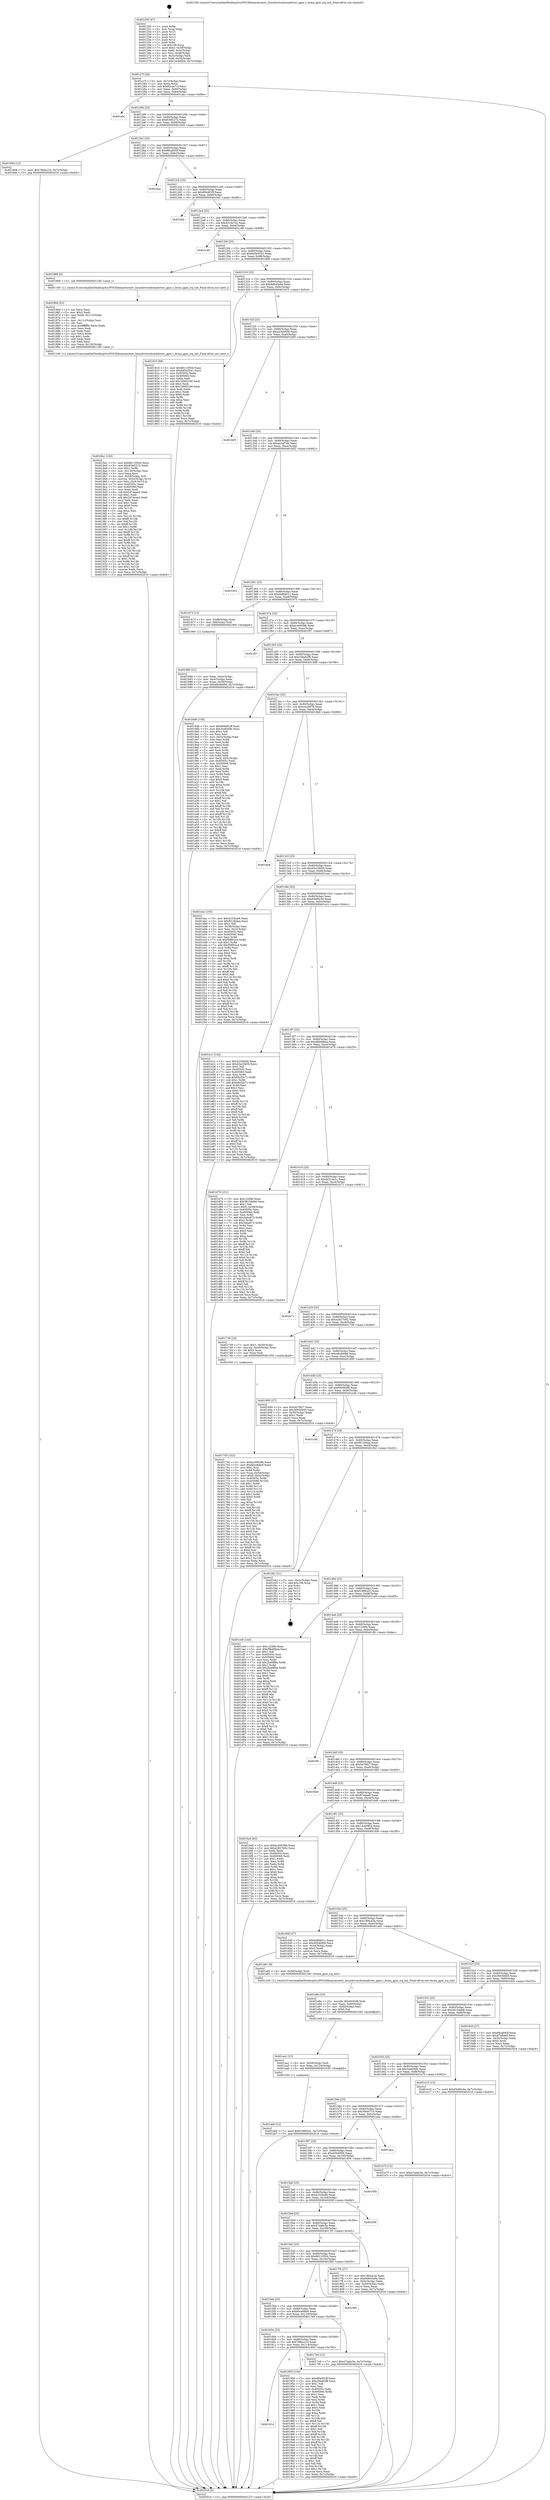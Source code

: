 digraph "0x401250" {
  label = "0x401250 (/mnt/c/Users/mathe/Desktop/tcc/POCII/binaries/extr_linuxdriversbcmadriver_gpio.c_bcma_gpio_irq_init_Final-ollvm.out::main(0))"
  labelloc = "t"
  node[shape=record]

  Entry [label="",width=0.3,height=0.3,shape=circle,fillcolor=black,style=filled]
  "0x40127f" [label="{
     0x40127f [26]\l
     | [instrs]\l
     &nbsp;&nbsp;0x40127f \<+3\>: mov -0x7c(%rbp),%eax\l
     &nbsp;&nbsp;0x401282 \<+2\>: mov %eax,%ecx\l
     &nbsp;&nbsp;0x401284 \<+6\>: sub $0x82cee71f,%ecx\l
     &nbsp;&nbsp;0x40128a \<+3\>: mov %eax,-0x80(%rbp)\l
     &nbsp;&nbsp;0x40128d \<+6\>: mov %ecx,-0x84(%rbp)\l
     &nbsp;&nbsp;0x401293 \<+6\>: je 0000000000401abc \<main+0x86c\>\l
  }"]
  "0x401abc" [label="{
     0x401abc\l
  }", style=dashed]
  "0x401299" [label="{
     0x401299 [25]\l
     | [instrs]\l
     &nbsp;&nbsp;0x401299 \<+5\>: jmp 000000000040129e \<main+0x4e\>\l
     &nbsp;&nbsp;0x40129e \<+3\>: mov -0x80(%rbp),%eax\l
     &nbsp;&nbsp;0x4012a1 \<+5\>: sub $0x83ef2272,%eax\l
     &nbsp;&nbsp;0x4012a6 \<+6\>: mov %eax,-0x88(%rbp)\l
     &nbsp;&nbsp;0x4012ac \<+6\>: je 0000000000401944 \<main+0x6f4\>\l
  }"]
  Exit [label="",width=0.3,height=0.3,shape=circle,fillcolor=black,style=filled,peripheries=2]
  "0x401944" [label="{
     0x401944 [12]\l
     | [instrs]\l
     &nbsp;&nbsp;0x401944 \<+7\>: movl $0x786bcc10,-0x7c(%rbp)\l
     &nbsp;&nbsp;0x40194b \<+5\>: jmp 0000000000402016 \<main+0xdc6\>\l
  }"]
  "0x4012b2" [label="{
     0x4012b2 [25]\l
     | [instrs]\l
     &nbsp;&nbsp;0x4012b2 \<+5\>: jmp 00000000004012b7 \<main+0x67\>\l
     &nbsp;&nbsp;0x4012b7 \<+3\>: mov -0x80(%rbp),%eax\l
     &nbsp;&nbsp;0x4012ba \<+5\>: sub $0x88ca693f,%eax\l
     &nbsp;&nbsp;0x4012bf \<+6\>: mov %eax,-0x8c(%rbp)\l
     &nbsp;&nbsp;0x4012c5 \<+6\>: je 0000000000401bac \<main+0x95c\>\l
  }"]
  "0x401ab0" [label="{
     0x401ab0 [12]\l
     | [instrs]\l
     &nbsp;&nbsp;0x401ab0 \<+7\>: movl $0xf19862d1,-0x7c(%rbp)\l
     &nbsp;&nbsp;0x401ab7 \<+5\>: jmp 0000000000402016 \<main+0xdc6\>\l
  }"]
  "0x401bac" [label="{
     0x401bac\l
  }", style=dashed]
  "0x4012cb" [label="{
     0x4012cb [25]\l
     | [instrs]\l
     &nbsp;&nbsp;0x4012cb \<+5\>: jmp 00000000004012d0 \<main+0x80\>\l
     &nbsp;&nbsp;0x4012d0 \<+3\>: mov -0x80(%rbp),%eax\l
     &nbsp;&nbsp;0x4012d3 \<+5\>: sub $0x894d01ff,%eax\l
     &nbsp;&nbsp;0x4012d8 \<+6\>: mov %eax,-0x90(%rbp)\l
     &nbsp;&nbsp;0x4012de \<+6\>: je 0000000000401fd2 \<main+0xd82\>\l
  }"]
  "0x401aa1" [label="{
     0x401aa1 [15]\l
     | [instrs]\l
     &nbsp;&nbsp;0x401aa1 \<+4\>: mov -0x58(%rbp),%rdi\l
     &nbsp;&nbsp;0x401aa5 \<+6\>: mov %eax,-0x124(%rbp)\l
     &nbsp;&nbsp;0x401aab \<+5\>: call 0000000000401030 \<free@plt\>\l
     | [calls]\l
     &nbsp;&nbsp;0x401030 \{1\} (unknown)\l
  }"]
  "0x401fd2" [label="{
     0x401fd2\l
  }", style=dashed]
  "0x4012e4" [label="{
     0x4012e4 [25]\l
     | [instrs]\l
     &nbsp;&nbsp;0x4012e4 \<+5\>: jmp 00000000004012e9 \<main+0x99\>\l
     &nbsp;&nbsp;0x4012e9 \<+3\>: mov -0x80(%rbp),%eax\l
     &nbsp;&nbsp;0x4012ec \<+5\>: sub $0x9316e7ec,%eax\l
     &nbsp;&nbsp;0x4012f1 \<+6\>: mov %eax,-0x94(%rbp)\l
     &nbsp;&nbsp;0x4012f7 \<+6\>: je 0000000000401c48 \<main+0x9f8\>\l
  }"]
  "0x401a8a" [label="{
     0x401a8a [23]\l
     | [instrs]\l
     &nbsp;&nbsp;0x401a8a \<+10\>: movabs $0x4030d6,%rdi\l
     &nbsp;&nbsp;0x401a94 \<+3\>: mov %eax,-0x60(%rbp)\l
     &nbsp;&nbsp;0x401a97 \<+3\>: mov -0x60(%rbp),%esi\l
     &nbsp;&nbsp;0x401a9a \<+2\>: mov $0x0,%al\l
     &nbsp;&nbsp;0x401a9c \<+5\>: call 0000000000401040 \<printf@plt\>\l
     | [calls]\l
     &nbsp;&nbsp;0x401040 \{1\} (unknown)\l
  }"]
  "0x401c48" [label="{
     0x401c48\l
  }", style=dashed]
  "0x4012fd" [label="{
     0x4012fd [25]\l
     | [instrs]\l
     &nbsp;&nbsp;0x4012fd \<+5\>: jmp 0000000000401302 \<main+0xb2\>\l
     &nbsp;&nbsp;0x401302 \<+3\>: mov -0x80(%rbp),%eax\l
     &nbsp;&nbsp;0x401305 \<+5\>: sub $0x945b3541,%eax\l
     &nbsp;&nbsp;0x40130a \<+6\>: mov %eax,-0x98(%rbp)\l
     &nbsp;&nbsp;0x401310 \<+6\>: je 0000000000401868 \<main+0x618\>\l
  }"]
  "0x40161d" [label="{
     0x40161d\l
  }", style=dashed]
  "0x401868" [label="{
     0x401868 [5]\l
     | [instrs]\l
     &nbsp;&nbsp;0x401868 \<+5\>: call 0000000000401160 \<next_i\>\l
     | [calls]\l
     &nbsp;&nbsp;0x401160 \{1\} (/mnt/c/Users/mathe/Desktop/tcc/POCII/binaries/extr_linuxdriversbcmadriver_gpio.c_bcma_gpio_irq_init_Final-ollvm.out::next_i)\l
  }"]
  "0x401316" [label="{
     0x401316 [25]\l
     | [instrs]\l
     &nbsp;&nbsp;0x401316 \<+5\>: jmp 000000000040131b \<main+0xcb\>\l
     &nbsp;&nbsp;0x40131b \<+3\>: mov -0x80(%rbp),%eax\l
     &nbsp;&nbsp;0x40131e \<+5\>: sub $0x9d945a9a,%eax\l
     &nbsp;&nbsp;0x401323 \<+6\>: mov %eax,-0x9c(%rbp)\l
     &nbsp;&nbsp;0x401329 \<+6\>: je 0000000000401810 \<main+0x5c0\>\l
  }"]
  "0x401950" [label="{
     0x401950 [134]\l
     | [instrs]\l
     &nbsp;&nbsp;0x401950 \<+5\>: mov $0x894d01ff,%eax\l
     &nbsp;&nbsp;0x401955 \<+5\>: mov $0xc56a62f8,%ecx\l
     &nbsp;&nbsp;0x40195a \<+2\>: mov $0x1,%dl\l
     &nbsp;&nbsp;0x40195c \<+2\>: xor %esi,%esi\l
     &nbsp;&nbsp;0x40195e \<+7\>: mov 0x40505c,%edi\l
     &nbsp;&nbsp;0x401965 \<+8\>: mov 0x405060,%r8d\l
     &nbsp;&nbsp;0x40196d \<+3\>: sub $0x1,%esi\l
     &nbsp;&nbsp;0x401970 \<+3\>: mov %edi,%r9d\l
     &nbsp;&nbsp;0x401973 \<+3\>: add %esi,%r9d\l
     &nbsp;&nbsp;0x401976 \<+4\>: imul %r9d,%edi\l
     &nbsp;&nbsp;0x40197a \<+3\>: and $0x1,%edi\l
     &nbsp;&nbsp;0x40197d \<+3\>: cmp $0x0,%edi\l
     &nbsp;&nbsp;0x401980 \<+4\>: sete %r10b\l
     &nbsp;&nbsp;0x401984 \<+4\>: cmp $0xa,%r8d\l
     &nbsp;&nbsp;0x401988 \<+4\>: setl %r11b\l
     &nbsp;&nbsp;0x40198c \<+3\>: mov %r10b,%bl\l
     &nbsp;&nbsp;0x40198f \<+3\>: xor $0xff,%bl\l
     &nbsp;&nbsp;0x401992 \<+3\>: mov %r11b,%r14b\l
     &nbsp;&nbsp;0x401995 \<+4\>: xor $0xff,%r14b\l
     &nbsp;&nbsp;0x401999 \<+3\>: xor $0x1,%dl\l
     &nbsp;&nbsp;0x40199c \<+3\>: mov %bl,%r15b\l
     &nbsp;&nbsp;0x40199f \<+4\>: and $0xff,%r15b\l
     &nbsp;&nbsp;0x4019a3 \<+3\>: and %dl,%r10b\l
     &nbsp;&nbsp;0x4019a6 \<+3\>: mov %r14b,%r12b\l
     &nbsp;&nbsp;0x4019a9 \<+4\>: and $0xff,%r12b\l
     &nbsp;&nbsp;0x4019ad \<+3\>: and %dl,%r11b\l
     &nbsp;&nbsp;0x4019b0 \<+3\>: or %r10b,%r15b\l
     &nbsp;&nbsp;0x4019b3 \<+3\>: or %r11b,%r12b\l
     &nbsp;&nbsp;0x4019b6 \<+3\>: xor %r12b,%r15b\l
     &nbsp;&nbsp;0x4019b9 \<+3\>: or %r14b,%bl\l
     &nbsp;&nbsp;0x4019bc \<+3\>: xor $0xff,%bl\l
     &nbsp;&nbsp;0x4019bf \<+3\>: or $0x1,%dl\l
     &nbsp;&nbsp;0x4019c2 \<+2\>: and %dl,%bl\l
     &nbsp;&nbsp;0x4019c4 \<+3\>: or %bl,%r15b\l
     &nbsp;&nbsp;0x4019c7 \<+4\>: test $0x1,%r15b\l
     &nbsp;&nbsp;0x4019cb \<+3\>: cmovne %ecx,%eax\l
     &nbsp;&nbsp;0x4019ce \<+3\>: mov %eax,-0x7c(%rbp)\l
     &nbsp;&nbsp;0x4019d1 \<+5\>: jmp 0000000000402016 \<main+0xdc6\>\l
  }"]
  "0x401810" [label="{
     0x401810 [88]\l
     | [instrs]\l
     &nbsp;&nbsp;0x401810 \<+5\>: mov $0x68110504,%eax\l
     &nbsp;&nbsp;0x401815 \<+5\>: mov $0x945b3541,%ecx\l
     &nbsp;&nbsp;0x40181a \<+7\>: mov 0x40505c,%edx\l
     &nbsp;&nbsp;0x401821 \<+7\>: mov 0x405060,%esi\l
     &nbsp;&nbsp;0x401828 \<+2\>: mov %edx,%edi\l
     &nbsp;&nbsp;0x40182a \<+6\>: add $0x1b9d3166,%edi\l
     &nbsp;&nbsp;0x401830 \<+3\>: sub $0x1,%edi\l
     &nbsp;&nbsp;0x401833 \<+6\>: sub $0x1b9d3166,%edi\l
     &nbsp;&nbsp;0x401839 \<+3\>: imul %edi,%edx\l
     &nbsp;&nbsp;0x40183c \<+3\>: and $0x1,%edx\l
     &nbsp;&nbsp;0x40183f \<+3\>: cmp $0x0,%edx\l
     &nbsp;&nbsp;0x401842 \<+4\>: sete %r8b\l
     &nbsp;&nbsp;0x401846 \<+3\>: cmp $0xa,%esi\l
     &nbsp;&nbsp;0x401849 \<+4\>: setl %r9b\l
     &nbsp;&nbsp;0x40184d \<+3\>: mov %r8b,%r10b\l
     &nbsp;&nbsp;0x401850 \<+3\>: and %r9b,%r10b\l
     &nbsp;&nbsp;0x401853 \<+3\>: xor %r9b,%r8b\l
     &nbsp;&nbsp;0x401856 \<+3\>: or %r8b,%r10b\l
     &nbsp;&nbsp;0x401859 \<+4\>: test $0x1,%r10b\l
     &nbsp;&nbsp;0x40185d \<+3\>: cmovne %ecx,%eax\l
     &nbsp;&nbsp;0x401860 \<+3\>: mov %eax,-0x7c(%rbp)\l
     &nbsp;&nbsp;0x401863 \<+5\>: jmp 0000000000402016 \<main+0xdc6\>\l
  }"]
  "0x40132f" [label="{
     0x40132f [25]\l
     | [instrs]\l
     &nbsp;&nbsp;0x40132f \<+5\>: jmp 0000000000401334 \<main+0xe4\>\l
     &nbsp;&nbsp;0x401334 \<+3\>: mov -0x80(%rbp),%eax\l
     &nbsp;&nbsp;0x401337 \<+5\>: sub $0xa23ee939,%eax\l
     &nbsp;&nbsp;0x40133c \<+6\>: mov %eax,-0xa0(%rbp)\l
     &nbsp;&nbsp;0x401342 \<+6\>: je 0000000000401b05 \<main+0x8b5\>\l
  }"]
  "0x4018a1" [label="{
     0x4018a1 [163]\l
     | [instrs]\l
     &nbsp;&nbsp;0x4018a1 \<+5\>: mov $0x68110504,%ecx\l
     &nbsp;&nbsp;0x4018a6 \<+5\>: mov $0x83ef2272,%edx\l
     &nbsp;&nbsp;0x4018ab \<+3\>: mov $0x1,%r8b\l
     &nbsp;&nbsp;0x4018ae \<+6\>: mov -0x120(%rbp),%esi\l
     &nbsp;&nbsp;0x4018b4 \<+3\>: imul %eax,%esi\l
     &nbsp;&nbsp;0x4018b7 \<+4\>: mov -0x58(%rbp),%r9\l
     &nbsp;&nbsp;0x4018bb \<+4\>: movslq -0x5c(%rbp),%r10\l
     &nbsp;&nbsp;0x4018bf \<+4\>: mov %esi,(%r9,%r10,4)\l
     &nbsp;&nbsp;0x4018c3 \<+7\>: mov 0x40505c,%eax\l
     &nbsp;&nbsp;0x4018ca \<+7\>: mov 0x405060,%esi\l
     &nbsp;&nbsp;0x4018d1 \<+2\>: mov %eax,%edi\l
     &nbsp;&nbsp;0x4018d3 \<+6\>: sub $0x2d74eae4,%edi\l
     &nbsp;&nbsp;0x4018d9 \<+3\>: sub $0x1,%edi\l
     &nbsp;&nbsp;0x4018dc \<+6\>: add $0x2d74eae4,%edi\l
     &nbsp;&nbsp;0x4018e2 \<+3\>: imul %edi,%eax\l
     &nbsp;&nbsp;0x4018e5 \<+3\>: and $0x1,%eax\l
     &nbsp;&nbsp;0x4018e8 \<+3\>: cmp $0x0,%eax\l
     &nbsp;&nbsp;0x4018eb \<+4\>: sete %r11b\l
     &nbsp;&nbsp;0x4018ef \<+3\>: cmp $0xa,%esi\l
     &nbsp;&nbsp;0x4018f2 \<+3\>: setl %bl\l
     &nbsp;&nbsp;0x4018f5 \<+3\>: mov %r11b,%r14b\l
     &nbsp;&nbsp;0x4018f8 \<+4\>: xor $0xff,%r14b\l
     &nbsp;&nbsp;0x4018fc \<+3\>: mov %bl,%r15b\l
     &nbsp;&nbsp;0x4018ff \<+4\>: xor $0xff,%r15b\l
     &nbsp;&nbsp;0x401903 \<+4\>: xor $0x1,%r8b\l
     &nbsp;&nbsp;0x401907 \<+3\>: mov %r14b,%r12b\l
     &nbsp;&nbsp;0x40190a \<+4\>: and $0xff,%r12b\l
     &nbsp;&nbsp;0x40190e \<+3\>: and %r8b,%r11b\l
     &nbsp;&nbsp;0x401911 \<+3\>: mov %r15b,%r13b\l
     &nbsp;&nbsp;0x401914 \<+4\>: and $0xff,%r13b\l
     &nbsp;&nbsp;0x401918 \<+3\>: and %r8b,%bl\l
     &nbsp;&nbsp;0x40191b \<+3\>: or %r11b,%r12b\l
     &nbsp;&nbsp;0x40191e \<+3\>: or %bl,%r13b\l
     &nbsp;&nbsp;0x401921 \<+3\>: xor %r13b,%r12b\l
     &nbsp;&nbsp;0x401924 \<+3\>: or %r15b,%r14b\l
     &nbsp;&nbsp;0x401927 \<+4\>: xor $0xff,%r14b\l
     &nbsp;&nbsp;0x40192b \<+4\>: or $0x1,%r8b\l
     &nbsp;&nbsp;0x40192f \<+3\>: and %r8b,%r14b\l
     &nbsp;&nbsp;0x401932 \<+3\>: or %r14b,%r12b\l
     &nbsp;&nbsp;0x401935 \<+4\>: test $0x1,%r12b\l
     &nbsp;&nbsp;0x401939 \<+3\>: cmovne %edx,%ecx\l
     &nbsp;&nbsp;0x40193c \<+3\>: mov %ecx,-0x7c(%rbp)\l
     &nbsp;&nbsp;0x40193f \<+5\>: jmp 0000000000402016 \<main+0xdc6\>\l
  }"]
  "0x401b05" [label="{
     0x401b05\l
  }", style=dashed]
  "0x401348" [label="{
     0x401348 [25]\l
     | [instrs]\l
     &nbsp;&nbsp;0x401348 \<+5\>: jmp 000000000040134d \<main+0xfd\>\l
     &nbsp;&nbsp;0x40134d \<+3\>: mov -0x80(%rbp),%eax\l
     &nbsp;&nbsp;0x401350 \<+5\>: sub $0xae2af7eb,%eax\l
     &nbsp;&nbsp;0x401355 \<+6\>: mov %eax,-0xa4(%rbp)\l
     &nbsp;&nbsp;0x40135b \<+6\>: je 0000000000401b52 \<main+0x902\>\l
  }"]
  "0x40186d" [label="{
     0x40186d [52]\l
     | [instrs]\l
     &nbsp;&nbsp;0x40186d \<+2\>: xor %ecx,%ecx\l
     &nbsp;&nbsp;0x40186f \<+5\>: mov $0x2,%edx\l
     &nbsp;&nbsp;0x401874 \<+6\>: mov %edx,-0x11c(%rbp)\l
     &nbsp;&nbsp;0x40187a \<+1\>: cltd\l
     &nbsp;&nbsp;0x40187b \<+6\>: mov -0x11c(%rbp),%esi\l
     &nbsp;&nbsp;0x401881 \<+2\>: idiv %esi\l
     &nbsp;&nbsp;0x401883 \<+6\>: imul $0xfffffffe,%edx,%edx\l
     &nbsp;&nbsp;0x401889 \<+2\>: mov %ecx,%edi\l
     &nbsp;&nbsp;0x40188b \<+2\>: sub %edx,%edi\l
     &nbsp;&nbsp;0x40188d \<+2\>: mov %ecx,%edx\l
     &nbsp;&nbsp;0x40188f \<+3\>: sub $0x1,%edx\l
     &nbsp;&nbsp;0x401892 \<+2\>: add %edx,%edi\l
     &nbsp;&nbsp;0x401894 \<+2\>: sub %edi,%ecx\l
     &nbsp;&nbsp;0x401896 \<+6\>: mov %ecx,-0x120(%rbp)\l
     &nbsp;&nbsp;0x40189c \<+5\>: call 0000000000401160 \<next_i\>\l
     | [calls]\l
     &nbsp;&nbsp;0x401160 \{1\} (/mnt/c/Users/mathe/Desktop/tcc/POCII/binaries/extr_linuxdriversbcmadriver_gpio.c_bcma_gpio_irq_init_Final-ollvm.out::next_i)\l
  }"]
  "0x401b52" [label="{
     0x401b52\l
  }", style=dashed]
  "0x401361" [label="{
     0x401361 [25]\l
     | [instrs]\l
     &nbsp;&nbsp;0x401361 \<+5\>: jmp 0000000000401366 \<main+0x116\>\l
     &nbsp;&nbsp;0x401366 \<+3\>: mov -0x80(%rbp),%eax\l
     &nbsp;&nbsp;0x401369 \<+5\>: sub $0xbbf6d011,%eax\l
     &nbsp;&nbsp;0x40136e \<+6\>: mov %eax,-0xa8(%rbp)\l
     &nbsp;&nbsp;0x401374 \<+6\>: je 0000000000401673 \<main+0x423\>\l
  }"]
  "0x401604" [label="{
     0x401604 [25]\l
     | [instrs]\l
     &nbsp;&nbsp;0x401604 \<+5\>: jmp 0000000000401609 \<main+0x3b9\>\l
     &nbsp;&nbsp;0x401609 \<+3\>: mov -0x80(%rbp),%eax\l
     &nbsp;&nbsp;0x40160c \<+5\>: sub $0x786bcc10,%eax\l
     &nbsp;&nbsp;0x401611 \<+6\>: mov %eax,-0x114(%rbp)\l
     &nbsp;&nbsp;0x401617 \<+6\>: je 0000000000401950 \<main+0x700\>\l
  }"]
  "0x401673" [label="{
     0x401673 [13]\l
     | [instrs]\l
     &nbsp;&nbsp;0x401673 \<+4\>: mov -0x48(%rbp),%rax\l
     &nbsp;&nbsp;0x401677 \<+4\>: mov 0x8(%rax),%rdi\l
     &nbsp;&nbsp;0x40167b \<+5\>: call 0000000000401060 \<atoi@plt\>\l
     | [calls]\l
     &nbsp;&nbsp;0x401060 \{1\} (unknown)\l
  }"]
  "0x40137a" [label="{
     0x40137a [25]\l
     | [instrs]\l
     &nbsp;&nbsp;0x40137a \<+5\>: jmp 000000000040137f \<main+0x12f\>\l
     &nbsp;&nbsp;0x40137f \<+3\>: mov -0x80(%rbp),%eax\l
     &nbsp;&nbsp;0x401382 \<+5\>: sub $0xbc406386,%eax\l
     &nbsp;&nbsp;0x401387 \<+6\>: mov %eax,-0xac(%rbp)\l
     &nbsp;&nbsp;0x40138d \<+6\>: je 0000000000401f57 \<main+0xd07\>\l
  }"]
  "0x4017e9" [label="{
     0x4017e9 [12]\l
     | [instrs]\l
     &nbsp;&nbsp;0x4017e9 \<+7\>: movl $0x47aadc5e,-0x7c(%rbp)\l
     &nbsp;&nbsp;0x4017f0 \<+5\>: jmp 0000000000402016 \<main+0xdc6\>\l
  }"]
  "0x401f57" [label="{
     0x401f57\l
  }", style=dashed]
  "0x401393" [label="{
     0x401393 [25]\l
     | [instrs]\l
     &nbsp;&nbsp;0x401393 \<+5\>: jmp 0000000000401398 \<main+0x148\>\l
     &nbsp;&nbsp;0x401398 \<+3\>: mov -0x80(%rbp),%eax\l
     &nbsp;&nbsp;0x40139b \<+5\>: sub $0xc56a62f8,%eax\l
     &nbsp;&nbsp;0x4013a0 \<+6\>: mov %eax,-0xb0(%rbp)\l
     &nbsp;&nbsp;0x4013a6 \<+6\>: je 00000000004019d6 \<main+0x786\>\l
  }"]
  "0x4015eb" [label="{
     0x4015eb [25]\l
     | [instrs]\l
     &nbsp;&nbsp;0x4015eb \<+5\>: jmp 00000000004015f0 \<main+0x3a0\>\l
     &nbsp;&nbsp;0x4015f0 \<+3\>: mov -0x80(%rbp),%eax\l
     &nbsp;&nbsp;0x4015f3 \<+5\>: sub $0x6bce68a9,%eax\l
     &nbsp;&nbsp;0x4015f8 \<+6\>: mov %eax,-0x110(%rbp)\l
     &nbsp;&nbsp;0x4015fe \<+6\>: je 00000000004017e9 \<main+0x599\>\l
  }"]
  "0x4019d6" [label="{
     0x4019d6 [159]\l
     | [instrs]\l
     &nbsp;&nbsp;0x4019d6 \<+5\>: mov $0x894d01ff,%eax\l
     &nbsp;&nbsp;0x4019db \<+5\>: mov $0x3ce830fe,%ecx\l
     &nbsp;&nbsp;0x4019e0 \<+2\>: mov $0x1,%dl\l
     &nbsp;&nbsp;0x4019e2 \<+2\>: xor %esi,%esi\l
     &nbsp;&nbsp;0x4019e4 \<+3\>: mov -0x5c(%rbp),%edi\l
     &nbsp;&nbsp;0x4019e7 \<+3\>: mov %esi,%r8d\l
     &nbsp;&nbsp;0x4019ea \<+3\>: sub %edi,%r8d\l
     &nbsp;&nbsp;0x4019ed \<+2\>: mov %esi,%edi\l
     &nbsp;&nbsp;0x4019ef \<+3\>: sub $0x1,%edi\l
     &nbsp;&nbsp;0x4019f2 \<+3\>: add %edi,%r8d\l
     &nbsp;&nbsp;0x4019f5 \<+2\>: mov %esi,%edi\l
     &nbsp;&nbsp;0x4019f7 \<+3\>: sub %r8d,%edi\l
     &nbsp;&nbsp;0x4019fa \<+3\>: mov %edi,-0x5c(%rbp)\l
     &nbsp;&nbsp;0x4019fd \<+7\>: mov 0x40505c,%edi\l
     &nbsp;&nbsp;0x401a04 \<+8\>: mov 0x405060,%r8d\l
     &nbsp;&nbsp;0x401a0c \<+3\>: sub $0x1,%esi\l
     &nbsp;&nbsp;0x401a0f \<+3\>: mov %edi,%r9d\l
     &nbsp;&nbsp;0x401a12 \<+3\>: add %esi,%r9d\l
     &nbsp;&nbsp;0x401a15 \<+4\>: imul %r9d,%edi\l
     &nbsp;&nbsp;0x401a19 \<+3\>: and $0x1,%edi\l
     &nbsp;&nbsp;0x401a1c \<+3\>: cmp $0x0,%edi\l
     &nbsp;&nbsp;0x401a1f \<+4\>: sete %r10b\l
     &nbsp;&nbsp;0x401a23 \<+4\>: cmp $0xa,%r8d\l
     &nbsp;&nbsp;0x401a27 \<+4\>: setl %r11b\l
     &nbsp;&nbsp;0x401a2b \<+3\>: mov %r10b,%bl\l
     &nbsp;&nbsp;0x401a2e \<+3\>: xor $0xff,%bl\l
     &nbsp;&nbsp;0x401a31 \<+3\>: mov %r11b,%r14b\l
     &nbsp;&nbsp;0x401a34 \<+4\>: xor $0xff,%r14b\l
     &nbsp;&nbsp;0x401a38 \<+3\>: xor $0x1,%dl\l
     &nbsp;&nbsp;0x401a3b \<+3\>: mov %bl,%r15b\l
     &nbsp;&nbsp;0x401a3e \<+4\>: and $0xff,%r15b\l
     &nbsp;&nbsp;0x401a42 \<+3\>: and %dl,%r10b\l
     &nbsp;&nbsp;0x401a45 \<+3\>: mov %r14b,%r12b\l
     &nbsp;&nbsp;0x401a48 \<+4\>: and $0xff,%r12b\l
     &nbsp;&nbsp;0x401a4c \<+3\>: and %dl,%r11b\l
     &nbsp;&nbsp;0x401a4f \<+3\>: or %r10b,%r15b\l
     &nbsp;&nbsp;0x401a52 \<+3\>: or %r11b,%r12b\l
     &nbsp;&nbsp;0x401a55 \<+3\>: xor %r12b,%r15b\l
     &nbsp;&nbsp;0x401a58 \<+3\>: or %r14b,%bl\l
     &nbsp;&nbsp;0x401a5b \<+3\>: xor $0xff,%bl\l
     &nbsp;&nbsp;0x401a5e \<+3\>: or $0x1,%dl\l
     &nbsp;&nbsp;0x401a61 \<+2\>: and %dl,%bl\l
     &nbsp;&nbsp;0x401a63 \<+3\>: or %bl,%r15b\l
     &nbsp;&nbsp;0x401a66 \<+4\>: test $0x1,%r15b\l
     &nbsp;&nbsp;0x401a6a \<+3\>: cmovne %ecx,%eax\l
     &nbsp;&nbsp;0x401a6d \<+3\>: mov %eax,-0x7c(%rbp)\l
     &nbsp;&nbsp;0x401a70 \<+5\>: jmp 0000000000402016 \<main+0xdc6\>\l
  }"]
  "0x4013ac" [label="{
     0x4013ac [25]\l
     | [instrs]\l
     &nbsp;&nbsp;0x4013ac \<+5\>: jmp 00000000004013b1 \<main+0x161\>\l
     &nbsp;&nbsp;0x4013b1 \<+3\>: mov -0x80(%rbp),%eax\l
     &nbsp;&nbsp;0x4013b4 \<+5\>: sub $0xcce28f76,%eax\l
     &nbsp;&nbsp;0x4013b9 \<+6\>: mov %eax,-0xb4(%rbp)\l
     &nbsp;&nbsp;0x4013bf \<+6\>: je 0000000000401bb8 \<main+0x968\>\l
  }"]
  "0x401f85" [label="{
     0x401f85\l
  }", style=dashed]
  "0x401bb8" [label="{
     0x401bb8\l
  }", style=dashed]
  "0x4013c5" [label="{
     0x4013c5 [25]\l
     | [instrs]\l
     &nbsp;&nbsp;0x4013c5 \<+5\>: jmp 00000000004013ca \<main+0x17a\>\l
     &nbsp;&nbsp;0x4013ca \<+3\>: mov -0x80(%rbp),%eax\l
     &nbsp;&nbsp;0x4013cd \<+5\>: sub $0xd3a16b59,%eax\l
     &nbsp;&nbsp;0x4013d2 \<+6\>: mov %eax,-0xb8(%rbp)\l
     &nbsp;&nbsp;0x4013d8 \<+6\>: je 0000000000401eac \<main+0xc5c\>\l
  }"]
  "0x4015d2" [label="{
     0x4015d2 [25]\l
     | [instrs]\l
     &nbsp;&nbsp;0x4015d2 \<+5\>: jmp 00000000004015d7 \<main+0x387\>\l
     &nbsp;&nbsp;0x4015d7 \<+3\>: mov -0x80(%rbp),%eax\l
     &nbsp;&nbsp;0x4015da \<+5\>: sub $0x68110504,%eax\l
     &nbsp;&nbsp;0x4015df \<+6\>: mov %eax,-0x10c(%rbp)\l
     &nbsp;&nbsp;0x4015e5 \<+6\>: je 0000000000401f85 \<main+0xd35\>\l
  }"]
  "0x401eac" [label="{
     0x401eac [150]\l
     | [instrs]\l
     &nbsp;&nbsp;0x401eac \<+5\>: mov $0x4233baf4,%eax\l
     &nbsp;&nbsp;0x401eb1 \<+5\>: mov $0xf01364aa,%ecx\l
     &nbsp;&nbsp;0x401eb6 \<+2\>: mov $0x1,%dl\l
     &nbsp;&nbsp;0x401eb8 \<+3\>: mov -0x38(%rbp),%esi\l
     &nbsp;&nbsp;0x401ebb \<+3\>: mov %esi,-0x2c(%rbp)\l
     &nbsp;&nbsp;0x401ebe \<+7\>: mov 0x40505c,%esi\l
     &nbsp;&nbsp;0x401ec5 \<+7\>: mov 0x405060,%edi\l
     &nbsp;&nbsp;0x401ecc \<+3\>: mov %esi,%r8d\l
     &nbsp;&nbsp;0x401ecf \<+7\>: sub $0xf5f802c4,%r8d\l
     &nbsp;&nbsp;0x401ed6 \<+4\>: sub $0x1,%r8d\l
     &nbsp;&nbsp;0x401eda \<+7\>: add $0xf5f802c4,%r8d\l
     &nbsp;&nbsp;0x401ee1 \<+4\>: imul %r8d,%esi\l
     &nbsp;&nbsp;0x401ee5 \<+3\>: and $0x1,%esi\l
     &nbsp;&nbsp;0x401ee8 \<+3\>: cmp $0x0,%esi\l
     &nbsp;&nbsp;0x401eeb \<+4\>: sete %r9b\l
     &nbsp;&nbsp;0x401eef \<+3\>: cmp $0xa,%edi\l
     &nbsp;&nbsp;0x401ef2 \<+4\>: setl %r10b\l
     &nbsp;&nbsp;0x401ef6 \<+3\>: mov %r9b,%r11b\l
     &nbsp;&nbsp;0x401ef9 \<+4\>: xor $0xff,%r11b\l
     &nbsp;&nbsp;0x401efd \<+3\>: mov %r10b,%bl\l
     &nbsp;&nbsp;0x401f00 \<+3\>: xor $0xff,%bl\l
     &nbsp;&nbsp;0x401f03 \<+3\>: xor $0x0,%dl\l
     &nbsp;&nbsp;0x401f06 \<+3\>: mov %r11b,%r14b\l
     &nbsp;&nbsp;0x401f09 \<+4\>: and $0x0,%r14b\l
     &nbsp;&nbsp;0x401f0d \<+3\>: and %dl,%r9b\l
     &nbsp;&nbsp;0x401f10 \<+3\>: mov %bl,%r15b\l
     &nbsp;&nbsp;0x401f13 \<+4\>: and $0x0,%r15b\l
     &nbsp;&nbsp;0x401f17 \<+3\>: and %dl,%r10b\l
     &nbsp;&nbsp;0x401f1a \<+3\>: or %r9b,%r14b\l
     &nbsp;&nbsp;0x401f1d \<+3\>: or %r10b,%r15b\l
     &nbsp;&nbsp;0x401f20 \<+3\>: xor %r15b,%r14b\l
     &nbsp;&nbsp;0x401f23 \<+3\>: or %bl,%r11b\l
     &nbsp;&nbsp;0x401f26 \<+4\>: xor $0xff,%r11b\l
     &nbsp;&nbsp;0x401f2a \<+3\>: or $0x0,%dl\l
     &nbsp;&nbsp;0x401f2d \<+3\>: and %dl,%r11b\l
     &nbsp;&nbsp;0x401f30 \<+3\>: or %r11b,%r14b\l
     &nbsp;&nbsp;0x401f33 \<+4\>: test $0x1,%r14b\l
     &nbsp;&nbsp;0x401f37 \<+3\>: cmovne %ecx,%eax\l
     &nbsp;&nbsp;0x401f3a \<+3\>: mov %eax,-0x7c(%rbp)\l
     &nbsp;&nbsp;0x401f3d \<+5\>: jmp 0000000000402016 \<main+0xdc6\>\l
  }"]
  "0x4013de" [label="{
     0x4013de [25]\l
     | [instrs]\l
     &nbsp;&nbsp;0x4013de \<+5\>: jmp 00000000004013e3 \<main+0x193\>\l
     &nbsp;&nbsp;0x4013e3 \<+3\>: mov -0x80(%rbp),%eax\l
     &nbsp;&nbsp;0x4013e6 \<+5\>: sub $0xd3e60c4e,%eax\l
     &nbsp;&nbsp;0x4013eb \<+6\>: mov %eax,-0xbc(%rbp)\l
     &nbsp;&nbsp;0x4013f1 \<+6\>: je 0000000000401e1c \<main+0xbcc\>\l
  }"]
  "0x4017f5" [label="{
     0x4017f5 [27]\l
     | [instrs]\l
     &nbsp;&nbsp;0x4017f5 \<+5\>: mov $0x18f4cb3a,%eax\l
     &nbsp;&nbsp;0x4017fa \<+5\>: mov $0x9d945a9a,%ecx\l
     &nbsp;&nbsp;0x4017ff \<+3\>: mov -0x5c(%rbp),%edx\l
     &nbsp;&nbsp;0x401802 \<+3\>: cmp -0x50(%rbp),%edx\l
     &nbsp;&nbsp;0x401805 \<+3\>: cmovl %ecx,%eax\l
     &nbsp;&nbsp;0x401808 \<+3\>: mov %eax,-0x7c(%rbp)\l
     &nbsp;&nbsp;0x40180b \<+5\>: jmp 0000000000402016 \<main+0xdc6\>\l
  }"]
  "0x401e1c" [label="{
     0x401e1c [144]\l
     | [instrs]\l
     &nbsp;&nbsp;0x401e1c \<+5\>: mov $0x4233baf4,%eax\l
     &nbsp;&nbsp;0x401e21 \<+5\>: mov $0xd3a16b59,%ecx\l
     &nbsp;&nbsp;0x401e26 \<+2\>: mov $0x1,%dl\l
     &nbsp;&nbsp;0x401e28 \<+7\>: mov 0x40505c,%esi\l
     &nbsp;&nbsp;0x401e2f \<+7\>: mov 0x405060,%edi\l
     &nbsp;&nbsp;0x401e36 \<+3\>: mov %esi,%r8d\l
     &nbsp;&nbsp;0x401e39 \<+7\>: sub $0x68cf2e71,%r8d\l
     &nbsp;&nbsp;0x401e40 \<+4\>: sub $0x1,%r8d\l
     &nbsp;&nbsp;0x401e44 \<+7\>: add $0x68cf2e71,%r8d\l
     &nbsp;&nbsp;0x401e4b \<+4\>: imul %r8d,%esi\l
     &nbsp;&nbsp;0x401e4f \<+3\>: and $0x1,%esi\l
     &nbsp;&nbsp;0x401e52 \<+3\>: cmp $0x0,%esi\l
     &nbsp;&nbsp;0x401e55 \<+4\>: sete %r9b\l
     &nbsp;&nbsp;0x401e59 \<+3\>: cmp $0xa,%edi\l
     &nbsp;&nbsp;0x401e5c \<+4\>: setl %r10b\l
     &nbsp;&nbsp;0x401e60 \<+3\>: mov %r9b,%r11b\l
     &nbsp;&nbsp;0x401e63 \<+4\>: xor $0xff,%r11b\l
     &nbsp;&nbsp;0x401e67 \<+3\>: mov %r10b,%bl\l
     &nbsp;&nbsp;0x401e6a \<+3\>: xor $0xff,%bl\l
     &nbsp;&nbsp;0x401e6d \<+3\>: xor $0x0,%dl\l
     &nbsp;&nbsp;0x401e70 \<+3\>: mov %r11b,%r14b\l
     &nbsp;&nbsp;0x401e73 \<+4\>: and $0x0,%r14b\l
     &nbsp;&nbsp;0x401e77 \<+3\>: and %dl,%r9b\l
     &nbsp;&nbsp;0x401e7a \<+3\>: mov %bl,%r15b\l
     &nbsp;&nbsp;0x401e7d \<+4\>: and $0x0,%r15b\l
     &nbsp;&nbsp;0x401e81 \<+3\>: and %dl,%r10b\l
     &nbsp;&nbsp;0x401e84 \<+3\>: or %r9b,%r14b\l
     &nbsp;&nbsp;0x401e87 \<+3\>: or %r10b,%r15b\l
     &nbsp;&nbsp;0x401e8a \<+3\>: xor %r15b,%r14b\l
     &nbsp;&nbsp;0x401e8d \<+3\>: or %bl,%r11b\l
     &nbsp;&nbsp;0x401e90 \<+4\>: xor $0xff,%r11b\l
     &nbsp;&nbsp;0x401e94 \<+3\>: or $0x0,%dl\l
     &nbsp;&nbsp;0x401e97 \<+3\>: and %dl,%r11b\l
     &nbsp;&nbsp;0x401e9a \<+3\>: or %r11b,%r14b\l
     &nbsp;&nbsp;0x401e9d \<+4\>: test $0x1,%r14b\l
     &nbsp;&nbsp;0x401ea1 \<+3\>: cmovne %ecx,%eax\l
     &nbsp;&nbsp;0x401ea4 \<+3\>: mov %eax,-0x7c(%rbp)\l
     &nbsp;&nbsp;0x401ea7 \<+5\>: jmp 0000000000402016 \<main+0xdc6\>\l
  }"]
  "0x4013f7" [label="{
     0x4013f7 [25]\l
     | [instrs]\l
     &nbsp;&nbsp;0x4013f7 \<+5\>: jmp 00000000004013fc \<main+0x1ac\>\l
     &nbsp;&nbsp;0x4013fc \<+3\>: mov -0x80(%rbp),%eax\l
     &nbsp;&nbsp;0x4013ff \<+5\>: sub $0xd9b48bea,%eax\l
     &nbsp;&nbsp;0x401404 \<+6\>: mov %eax,-0xc0(%rbp)\l
     &nbsp;&nbsp;0x40140a \<+6\>: je 0000000000401d79 \<main+0xb29\>\l
  }"]
  "0x4015b9" [label="{
     0x4015b9 [25]\l
     | [instrs]\l
     &nbsp;&nbsp;0x4015b9 \<+5\>: jmp 00000000004015be \<main+0x36e\>\l
     &nbsp;&nbsp;0x4015be \<+3\>: mov -0x80(%rbp),%eax\l
     &nbsp;&nbsp;0x4015c1 \<+5\>: sub $0x47aadc5e,%eax\l
     &nbsp;&nbsp;0x4015c6 \<+6\>: mov %eax,-0x108(%rbp)\l
     &nbsp;&nbsp;0x4015cc \<+6\>: je 00000000004017f5 \<main+0x5a5\>\l
  }"]
  "0x401d79" [label="{
     0x401d79 [151]\l
     | [instrs]\l
     &nbsp;&nbsp;0x401d79 \<+5\>: mov $0x1226fe,%eax\l
     &nbsp;&nbsp;0x401d7e \<+5\>: mov $0x38154eb8,%ecx\l
     &nbsp;&nbsp;0x401d83 \<+2\>: mov $0x1,%dl\l
     &nbsp;&nbsp;0x401d85 \<+7\>: movl $0x0,-0x38(%rbp)\l
     &nbsp;&nbsp;0x401d8c \<+7\>: mov 0x40505c,%esi\l
     &nbsp;&nbsp;0x401d93 \<+7\>: mov 0x405060,%edi\l
     &nbsp;&nbsp;0x401d9a \<+3\>: mov %esi,%r8d\l
     &nbsp;&nbsp;0x401d9d \<+7\>: add $0x5aba673,%r8d\l
     &nbsp;&nbsp;0x401da4 \<+4\>: sub $0x1,%r8d\l
     &nbsp;&nbsp;0x401da8 \<+7\>: sub $0x5aba673,%r8d\l
     &nbsp;&nbsp;0x401daf \<+4\>: imul %r8d,%esi\l
     &nbsp;&nbsp;0x401db3 \<+3\>: and $0x1,%esi\l
     &nbsp;&nbsp;0x401db6 \<+3\>: cmp $0x0,%esi\l
     &nbsp;&nbsp;0x401db9 \<+4\>: sete %r9b\l
     &nbsp;&nbsp;0x401dbd \<+3\>: cmp $0xa,%edi\l
     &nbsp;&nbsp;0x401dc0 \<+4\>: setl %r10b\l
     &nbsp;&nbsp;0x401dc4 \<+3\>: mov %r9b,%r11b\l
     &nbsp;&nbsp;0x401dc7 \<+4\>: xor $0xff,%r11b\l
     &nbsp;&nbsp;0x401dcb \<+3\>: mov %r10b,%bl\l
     &nbsp;&nbsp;0x401dce \<+3\>: xor $0xff,%bl\l
     &nbsp;&nbsp;0x401dd1 \<+3\>: xor $0x0,%dl\l
     &nbsp;&nbsp;0x401dd4 \<+3\>: mov %r11b,%r14b\l
     &nbsp;&nbsp;0x401dd7 \<+4\>: and $0x0,%r14b\l
     &nbsp;&nbsp;0x401ddb \<+3\>: and %dl,%r9b\l
     &nbsp;&nbsp;0x401dde \<+3\>: mov %bl,%r15b\l
     &nbsp;&nbsp;0x401de1 \<+4\>: and $0x0,%r15b\l
     &nbsp;&nbsp;0x401de5 \<+3\>: and %dl,%r10b\l
     &nbsp;&nbsp;0x401de8 \<+3\>: or %r9b,%r14b\l
     &nbsp;&nbsp;0x401deb \<+3\>: or %r10b,%r15b\l
     &nbsp;&nbsp;0x401dee \<+3\>: xor %r15b,%r14b\l
     &nbsp;&nbsp;0x401df1 \<+3\>: or %bl,%r11b\l
     &nbsp;&nbsp;0x401df4 \<+4\>: xor $0xff,%r11b\l
     &nbsp;&nbsp;0x401df8 \<+3\>: or $0x0,%dl\l
     &nbsp;&nbsp;0x401dfb \<+3\>: and %dl,%r11b\l
     &nbsp;&nbsp;0x401dfe \<+3\>: or %r11b,%r14b\l
     &nbsp;&nbsp;0x401e01 \<+4\>: test $0x1,%r14b\l
     &nbsp;&nbsp;0x401e05 \<+3\>: cmovne %ecx,%eax\l
     &nbsp;&nbsp;0x401e08 \<+3\>: mov %eax,-0x7c(%rbp)\l
     &nbsp;&nbsp;0x401e0b \<+5\>: jmp 0000000000402016 \<main+0xdc6\>\l
  }"]
  "0x401410" [label="{
     0x401410 [25]\l
     | [instrs]\l
     &nbsp;&nbsp;0x401410 \<+5\>: jmp 0000000000401415 \<main+0x1c5\>\l
     &nbsp;&nbsp;0x401415 \<+3\>: mov -0x80(%rbp),%eax\l
     &nbsp;&nbsp;0x401418 \<+5\>: sub $0xdd314e1c,%eax\l
     &nbsp;&nbsp;0x40141d \<+6\>: mov %eax,-0xc4(%rbp)\l
     &nbsp;&nbsp;0x401423 \<+6\>: je 0000000000401b71 \<main+0x921\>\l
  }"]
  "0x40200f" [label="{
     0x40200f\l
  }", style=dashed]
  "0x401b71" [label="{
     0x401b71\l
  }", style=dashed]
  "0x401429" [label="{
     0x401429 [25]\l
     | [instrs]\l
     &nbsp;&nbsp;0x401429 \<+5\>: jmp 000000000040142e \<main+0x1de\>\l
     &nbsp;&nbsp;0x40142e \<+3\>: mov -0x80(%rbp),%eax\l
     &nbsp;&nbsp;0x401431 \<+5\>: sub $0xe2827b92,%eax\l
     &nbsp;&nbsp;0x401436 \<+6\>: mov %eax,-0xc8(%rbp)\l
     &nbsp;&nbsp;0x40143c \<+6\>: je 0000000000401739 \<main+0x4e9\>\l
  }"]
  "0x4015a0" [label="{
     0x4015a0 [25]\l
     | [instrs]\l
     &nbsp;&nbsp;0x4015a0 \<+5\>: jmp 00000000004015a5 \<main+0x355\>\l
     &nbsp;&nbsp;0x4015a5 \<+3\>: mov -0x80(%rbp),%eax\l
     &nbsp;&nbsp;0x4015a8 \<+5\>: sub $0x4233baf4,%eax\l
     &nbsp;&nbsp;0x4015ad \<+6\>: mov %eax,-0x104(%rbp)\l
     &nbsp;&nbsp;0x4015b3 \<+6\>: je 000000000040200f \<main+0xdbf\>\l
  }"]
  "0x401739" [label="{
     0x401739 [23]\l
     | [instrs]\l
     &nbsp;&nbsp;0x401739 \<+7\>: movl $0x1,-0x50(%rbp)\l
     &nbsp;&nbsp;0x401740 \<+4\>: movslq -0x50(%rbp),%rax\l
     &nbsp;&nbsp;0x401744 \<+4\>: shl $0x2,%rax\l
     &nbsp;&nbsp;0x401748 \<+3\>: mov %rax,%rdi\l
     &nbsp;&nbsp;0x40174b \<+5\>: call 0000000000401050 \<malloc@plt\>\l
     | [calls]\l
     &nbsp;&nbsp;0x401050 \{1\} (unknown)\l
  }"]
  "0x401442" [label="{
     0x401442 [25]\l
     | [instrs]\l
     &nbsp;&nbsp;0x401442 \<+5\>: jmp 0000000000401447 \<main+0x1f7\>\l
     &nbsp;&nbsp;0x401447 \<+3\>: mov -0x80(%rbp),%eax\l
     &nbsp;&nbsp;0x40144a \<+5\>: sub $0xe8c4b68d,%eax\l
     &nbsp;&nbsp;0x40144f \<+6\>: mov %eax,-0xcc(%rbp)\l
     &nbsp;&nbsp;0x401455 \<+6\>: je 0000000000401695 \<main+0x445\>\l
  }"]
  "0x40165b" [label="{
     0x40165b\l
  }", style=dashed]
  "0x401695" [label="{
     0x401695 [27]\l
     | [instrs]\l
     &nbsp;&nbsp;0x401695 \<+5\>: mov $0x5e79f27,%eax\l
     &nbsp;&nbsp;0x40169a \<+5\>: mov $0x36930d45,%ecx\l
     &nbsp;&nbsp;0x40169f \<+3\>: mov -0x30(%rbp),%edx\l
     &nbsp;&nbsp;0x4016a2 \<+3\>: cmp $0x1,%edx\l
     &nbsp;&nbsp;0x4016a5 \<+3\>: cmovl %ecx,%eax\l
     &nbsp;&nbsp;0x4016a8 \<+3\>: mov %eax,-0x7c(%rbp)\l
     &nbsp;&nbsp;0x4016ab \<+5\>: jmp 0000000000402016 \<main+0xdc6\>\l
  }"]
  "0x40145b" [label="{
     0x40145b [25]\l
     | [instrs]\l
     &nbsp;&nbsp;0x40145b \<+5\>: jmp 0000000000401460 \<main+0x210\>\l
     &nbsp;&nbsp;0x401460 \<+3\>: mov -0x80(%rbp),%eax\l
     &nbsp;&nbsp;0x401463 \<+5\>: sub $0xf00082f9,%eax\l
     &nbsp;&nbsp;0x401468 \<+6\>: mov %eax,-0xd0(%rbp)\l
     &nbsp;&nbsp;0x40146e \<+6\>: je 0000000000401cdd \<main+0xa8d\>\l
  }"]
  "0x401587" [label="{
     0x401587 [25]\l
     | [instrs]\l
     &nbsp;&nbsp;0x401587 \<+5\>: jmp 000000000040158c \<main+0x33c\>\l
     &nbsp;&nbsp;0x40158c \<+3\>: mov -0x80(%rbp),%eax\l
     &nbsp;&nbsp;0x40158f \<+5\>: sub $0x405d0f09,%eax\l
     &nbsp;&nbsp;0x401594 \<+6\>: mov %eax,-0x100(%rbp)\l
     &nbsp;&nbsp;0x40159a \<+6\>: je 000000000040165b \<main+0x40b\>\l
  }"]
  "0x401cdd" [label="{
     0x401cdd\l
  }", style=dashed]
  "0x401474" [label="{
     0x401474 [25]\l
     | [instrs]\l
     &nbsp;&nbsp;0x401474 \<+5\>: jmp 0000000000401479 \<main+0x229\>\l
     &nbsp;&nbsp;0x401479 \<+3\>: mov -0x80(%rbp),%eax\l
     &nbsp;&nbsp;0x40147c \<+5\>: sub $0xf01364aa,%eax\l
     &nbsp;&nbsp;0x401481 \<+6\>: mov %eax,-0xd4(%rbp)\l
     &nbsp;&nbsp;0x401487 \<+6\>: je 0000000000401f42 \<main+0xcf2\>\l
  }"]
  "0x401aea" [label="{
     0x401aea\l
  }", style=dashed]
  "0x401f42" [label="{
     0x401f42 [21]\l
     | [instrs]\l
     &nbsp;&nbsp;0x401f42 \<+3\>: mov -0x2c(%rbp),%eax\l
     &nbsp;&nbsp;0x401f45 \<+7\>: add $0x108,%rsp\l
     &nbsp;&nbsp;0x401f4c \<+1\>: pop %rbx\l
     &nbsp;&nbsp;0x401f4d \<+2\>: pop %r12\l
     &nbsp;&nbsp;0x401f4f \<+2\>: pop %r13\l
     &nbsp;&nbsp;0x401f51 \<+2\>: pop %r14\l
     &nbsp;&nbsp;0x401f53 \<+2\>: pop %r15\l
     &nbsp;&nbsp;0x401f55 \<+1\>: pop %rbp\l
     &nbsp;&nbsp;0x401f56 \<+1\>: ret\l
  }"]
  "0x40148d" [label="{
     0x40148d [25]\l
     | [instrs]\l
     &nbsp;&nbsp;0x40148d \<+5\>: jmp 0000000000401492 \<main+0x242\>\l
     &nbsp;&nbsp;0x401492 \<+3\>: mov -0x80(%rbp),%eax\l
     &nbsp;&nbsp;0x401495 \<+5\>: sub $0xf19862d1,%eax\l
     &nbsp;&nbsp;0x40149a \<+6\>: mov %eax,-0xd8(%rbp)\l
     &nbsp;&nbsp;0x4014a0 \<+6\>: je 0000000000401ce9 \<main+0xa99\>\l
  }"]
  "0x40156e" [label="{
     0x40156e [25]\l
     | [instrs]\l
     &nbsp;&nbsp;0x40156e \<+5\>: jmp 0000000000401573 \<main+0x323\>\l
     &nbsp;&nbsp;0x401573 \<+3\>: mov -0x80(%rbp),%eax\l
     &nbsp;&nbsp;0x401576 \<+5\>: sub $0x3f440715,%eax\l
     &nbsp;&nbsp;0x40157b \<+6\>: mov %eax,-0xfc(%rbp)\l
     &nbsp;&nbsp;0x401581 \<+6\>: je 0000000000401aea \<main+0x89a\>\l
  }"]
  "0x401ce9" [label="{
     0x401ce9 [144]\l
     | [instrs]\l
     &nbsp;&nbsp;0x401ce9 \<+5\>: mov $0x1226fe,%eax\l
     &nbsp;&nbsp;0x401cee \<+5\>: mov $0xd9b48bea,%ecx\l
     &nbsp;&nbsp;0x401cf3 \<+2\>: mov $0x1,%dl\l
     &nbsp;&nbsp;0x401cf5 \<+7\>: mov 0x40505c,%esi\l
     &nbsp;&nbsp;0x401cfc \<+7\>: mov 0x405060,%edi\l
     &nbsp;&nbsp;0x401d03 \<+3\>: mov %esi,%r8d\l
     &nbsp;&nbsp;0x401d06 \<+7\>: sub $0x2b49ff4a,%r8d\l
     &nbsp;&nbsp;0x401d0d \<+4\>: sub $0x1,%r8d\l
     &nbsp;&nbsp;0x401d11 \<+7\>: add $0x2b49ff4a,%r8d\l
     &nbsp;&nbsp;0x401d18 \<+4\>: imul %r8d,%esi\l
     &nbsp;&nbsp;0x401d1c \<+3\>: and $0x1,%esi\l
     &nbsp;&nbsp;0x401d1f \<+3\>: cmp $0x0,%esi\l
     &nbsp;&nbsp;0x401d22 \<+4\>: sete %r9b\l
     &nbsp;&nbsp;0x401d26 \<+3\>: cmp $0xa,%edi\l
     &nbsp;&nbsp;0x401d29 \<+4\>: setl %r10b\l
     &nbsp;&nbsp;0x401d2d \<+3\>: mov %r9b,%r11b\l
     &nbsp;&nbsp;0x401d30 \<+4\>: xor $0xff,%r11b\l
     &nbsp;&nbsp;0x401d34 \<+3\>: mov %r10b,%bl\l
     &nbsp;&nbsp;0x401d37 \<+3\>: xor $0xff,%bl\l
     &nbsp;&nbsp;0x401d3a \<+3\>: xor $0x0,%dl\l
     &nbsp;&nbsp;0x401d3d \<+3\>: mov %r11b,%r14b\l
     &nbsp;&nbsp;0x401d40 \<+4\>: and $0x0,%r14b\l
     &nbsp;&nbsp;0x401d44 \<+3\>: and %dl,%r9b\l
     &nbsp;&nbsp;0x401d47 \<+3\>: mov %bl,%r15b\l
     &nbsp;&nbsp;0x401d4a \<+4\>: and $0x0,%r15b\l
     &nbsp;&nbsp;0x401d4e \<+3\>: and %dl,%r10b\l
     &nbsp;&nbsp;0x401d51 \<+3\>: or %r9b,%r14b\l
     &nbsp;&nbsp;0x401d54 \<+3\>: or %r10b,%r15b\l
     &nbsp;&nbsp;0x401d57 \<+3\>: xor %r15b,%r14b\l
     &nbsp;&nbsp;0x401d5a \<+3\>: or %bl,%r11b\l
     &nbsp;&nbsp;0x401d5d \<+4\>: xor $0xff,%r11b\l
     &nbsp;&nbsp;0x401d61 \<+3\>: or $0x0,%dl\l
     &nbsp;&nbsp;0x401d64 \<+3\>: and %dl,%r11b\l
     &nbsp;&nbsp;0x401d67 \<+3\>: or %r11b,%r14b\l
     &nbsp;&nbsp;0x401d6a \<+4\>: test $0x1,%r14b\l
     &nbsp;&nbsp;0x401d6e \<+3\>: cmovne %ecx,%eax\l
     &nbsp;&nbsp;0x401d71 \<+3\>: mov %eax,-0x7c(%rbp)\l
     &nbsp;&nbsp;0x401d74 \<+5\>: jmp 0000000000402016 \<main+0xdc6\>\l
  }"]
  "0x4014a6" [label="{
     0x4014a6 [25]\l
     | [instrs]\l
     &nbsp;&nbsp;0x4014a6 \<+5\>: jmp 00000000004014ab \<main+0x25b\>\l
     &nbsp;&nbsp;0x4014ab \<+3\>: mov -0x80(%rbp),%eax\l
     &nbsp;&nbsp;0x4014ae \<+5\>: sub $0x1226fe,%eax\l
     &nbsp;&nbsp;0x4014b3 \<+6\>: mov %eax,-0xdc(%rbp)\l
     &nbsp;&nbsp;0x4014b9 \<+6\>: je 0000000000401ffc \<main+0xdac\>\l
  }"]
  "0x401a75" [label="{
     0x401a75 [12]\l
     | [instrs]\l
     &nbsp;&nbsp;0x401a75 \<+7\>: movl $0x47aadc5e,-0x7c(%rbp)\l
     &nbsp;&nbsp;0x401a7c \<+5\>: jmp 0000000000402016 \<main+0xdc6\>\l
  }"]
  "0x401ffc" [label="{
     0x401ffc\l
  }", style=dashed]
  "0x4014bf" [label="{
     0x4014bf [25]\l
     | [instrs]\l
     &nbsp;&nbsp;0x4014bf \<+5\>: jmp 00000000004014c4 \<main+0x274\>\l
     &nbsp;&nbsp;0x4014c4 \<+3\>: mov -0x80(%rbp),%eax\l
     &nbsp;&nbsp;0x4014c7 \<+5\>: sub $0x5e79f27,%eax\l
     &nbsp;&nbsp;0x4014cc \<+6\>: mov %eax,-0xe0(%rbp)\l
     &nbsp;&nbsp;0x4014d2 \<+6\>: je 00000000004016b0 \<main+0x460\>\l
  }"]
  "0x401555" [label="{
     0x401555 [25]\l
     | [instrs]\l
     &nbsp;&nbsp;0x401555 \<+5\>: jmp 000000000040155a \<main+0x30a\>\l
     &nbsp;&nbsp;0x40155a \<+3\>: mov -0x80(%rbp),%eax\l
     &nbsp;&nbsp;0x40155d \<+5\>: sub $0x3ce830fe,%eax\l
     &nbsp;&nbsp;0x401562 \<+6\>: mov %eax,-0xf8(%rbp)\l
     &nbsp;&nbsp;0x401568 \<+6\>: je 0000000000401a75 \<main+0x825\>\l
  }"]
  "0x4016b0" [label="{
     0x4016b0\l
  }", style=dashed]
  "0x4014d8" [label="{
     0x4014d8 [25]\l
     | [instrs]\l
     &nbsp;&nbsp;0x4014d8 \<+5\>: jmp 00000000004014dd \<main+0x28d\>\l
     &nbsp;&nbsp;0x4014dd \<+3\>: mov -0x80(%rbp),%eax\l
     &nbsp;&nbsp;0x4014e0 \<+5\>: sub $0x87a6ae9,%eax\l
     &nbsp;&nbsp;0x4014e5 \<+6\>: mov %eax,-0xe4(%rbp)\l
     &nbsp;&nbsp;0x4014eb \<+6\>: je 00000000004016e6 \<main+0x496\>\l
  }"]
  "0x401e10" [label="{
     0x401e10 [12]\l
     | [instrs]\l
     &nbsp;&nbsp;0x401e10 \<+7\>: movl $0xd3e60c4e,-0x7c(%rbp)\l
     &nbsp;&nbsp;0x401e17 \<+5\>: jmp 0000000000402016 \<main+0xdc6\>\l
  }"]
  "0x4016e6" [label="{
     0x4016e6 [83]\l
     | [instrs]\l
     &nbsp;&nbsp;0x4016e6 \<+5\>: mov $0xbc406386,%eax\l
     &nbsp;&nbsp;0x4016eb \<+5\>: mov $0xe2827b92,%ecx\l
     &nbsp;&nbsp;0x4016f0 \<+2\>: xor %edx,%edx\l
     &nbsp;&nbsp;0x4016f2 \<+7\>: mov 0x40505c,%esi\l
     &nbsp;&nbsp;0x4016f9 \<+7\>: mov 0x405060,%edi\l
     &nbsp;&nbsp;0x401700 \<+3\>: sub $0x1,%edx\l
     &nbsp;&nbsp;0x401703 \<+3\>: mov %esi,%r8d\l
     &nbsp;&nbsp;0x401706 \<+3\>: add %edx,%r8d\l
     &nbsp;&nbsp;0x401709 \<+4\>: imul %r8d,%esi\l
     &nbsp;&nbsp;0x40170d \<+3\>: and $0x1,%esi\l
     &nbsp;&nbsp;0x401710 \<+3\>: cmp $0x0,%esi\l
     &nbsp;&nbsp;0x401713 \<+4\>: sete %r9b\l
     &nbsp;&nbsp;0x401717 \<+3\>: cmp $0xa,%edi\l
     &nbsp;&nbsp;0x40171a \<+4\>: setl %r10b\l
     &nbsp;&nbsp;0x40171e \<+3\>: mov %r9b,%r11b\l
     &nbsp;&nbsp;0x401721 \<+3\>: and %r10b,%r11b\l
     &nbsp;&nbsp;0x401724 \<+3\>: xor %r10b,%r9b\l
     &nbsp;&nbsp;0x401727 \<+3\>: or %r9b,%r11b\l
     &nbsp;&nbsp;0x40172a \<+4\>: test $0x1,%r11b\l
     &nbsp;&nbsp;0x40172e \<+3\>: cmovne %ecx,%eax\l
     &nbsp;&nbsp;0x401731 \<+3\>: mov %eax,-0x7c(%rbp)\l
     &nbsp;&nbsp;0x401734 \<+5\>: jmp 0000000000402016 \<main+0xdc6\>\l
  }"]
  "0x4014f1" [label="{
     0x4014f1 [25]\l
     | [instrs]\l
     &nbsp;&nbsp;0x4014f1 \<+5\>: jmp 00000000004014f6 \<main+0x2a6\>\l
     &nbsp;&nbsp;0x4014f6 \<+3\>: mov -0x80(%rbp),%eax\l
     &nbsp;&nbsp;0x4014f9 \<+5\>: sub $0x14cb08cb,%eax\l
     &nbsp;&nbsp;0x4014fe \<+6\>: mov %eax,-0xe8(%rbp)\l
     &nbsp;&nbsp;0x401504 \<+6\>: je 0000000000401640 \<main+0x3f0\>\l
  }"]
  "0x401750" [label="{
     0x401750 [153]\l
     | [instrs]\l
     &nbsp;&nbsp;0x401750 \<+5\>: mov $0xbc406386,%ecx\l
     &nbsp;&nbsp;0x401755 \<+5\>: mov $0x6bce68a9,%edx\l
     &nbsp;&nbsp;0x40175a \<+3\>: mov $0x1,%sil\l
     &nbsp;&nbsp;0x40175d \<+3\>: xor %r8d,%r8d\l
     &nbsp;&nbsp;0x401760 \<+4\>: mov %rax,-0x58(%rbp)\l
     &nbsp;&nbsp;0x401764 \<+7\>: movl $0x0,-0x5c(%rbp)\l
     &nbsp;&nbsp;0x40176b \<+8\>: mov 0x40505c,%r9d\l
     &nbsp;&nbsp;0x401773 \<+8\>: mov 0x405060,%r10d\l
     &nbsp;&nbsp;0x40177b \<+4\>: sub $0x1,%r8d\l
     &nbsp;&nbsp;0x40177f \<+3\>: mov %r9d,%r11d\l
     &nbsp;&nbsp;0x401782 \<+3\>: add %r8d,%r11d\l
     &nbsp;&nbsp;0x401785 \<+4\>: imul %r11d,%r9d\l
     &nbsp;&nbsp;0x401789 \<+4\>: and $0x1,%r9d\l
     &nbsp;&nbsp;0x40178d \<+4\>: cmp $0x0,%r9d\l
     &nbsp;&nbsp;0x401791 \<+3\>: sete %bl\l
     &nbsp;&nbsp;0x401794 \<+4\>: cmp $0xa,%r10d\l
     &nbsp;&nbsp;0x401798 \<+4\>: setl %r14b\l
     &nbsp;&nbsp;0x40179c \<+3\>: mov %bl,%r15b\l
     &nbsp;&nbsp;0x40179f \<+4\>: xor $0xff,%r15b\l
     &nbsp;&nbsp;0x4017a3 \<+3\>: mov %r14b,%r12b\l
     &nbsp;&nbsp;0x4017a6 \<+4\>: xor $0xff,%r12b\l
     &nbsp;&nbsp;0x4017aa \<+4\>: xor $0x0,%sil\l
     &nbsp;&nbsp;0x4017ae \<+3\>: mov %r15b,%r13b\l
     &nbsp;&nbsp;0x4017b1 \<+4\>: and $0x0,%r13b\l
     &nbsp;&nbsp;0x4017b5 \<+3\>: and %sil,%bl\l
     &nbsp;&nbsp;0x4017b8 \<+3\>: mov %r12b,%al\l
     &nbsp;&nbsp;0x4017bb \<+2\>: and $0x0,%al\l
     &nbsp;&nbsp;0x4017bd \<+3\>: and %sil,%r14b\l
     &nbsp;&nbsp;0x4017c0 \<+3\>: or %bl,%r13b\l
     &nbsp;&nbsp;0x4017c3 \<+3\>: or %r14b,%al\l
     &nbsp;&nbsp;0x4017c6 \<+3\>: xor %al,%r13b\l
     &nbsp;&nbsp;0x4017c9 \<+3\>: or %r12b,%r15b\l
     &nbsp;&nbsp;0x4017cc \<+4\>: xor $0xff,%r15b\l
     &nbsp;&nbsp;0x4017d0 \<+4\>: or $0x0,%sil\l
     &nbsp;&nbsp;0x4017d4 \<+3\>: and %sil,%r15b\l
     &nbsp;&nbsp;0x4017d7 \<+3\>: or %r15b,%r13b\l
     &nbsp;&nbsp;0x4017da \<+4\>: test $0x1,%r13b\l
     &nbsp;&nbsp;0x4017de \<+3\>: cmovne %edx,%ecx\l
     &nbsp;&nbsp;0x4017e1 \<+3\>: mov %ecx,-0x7c(%rbp)\l
     &nbsp;&nbsp;0x4017e4 \<+5\>: jmp 0000000000402016 \<main+0xdc6\>\l
  }"]
  "0x401640" [label="{
     0x401640 [27]\l
     | [instrs]\l
     &nbsp;&nbsp;0x401640 \<+5\>: mov $0xbbf6d011,%eax\l
     &nbsp;&nbsp;0x401645 \<+5\>: mov $0x405d0f09,%ecx\l
     &nbsp;&nbsp;0x40164a \<+3\>: mov -0x34(%rbp),%edx\l
     &nbsp;&nbsp;0x40164d \<+3\>: cmp $0x2,%edx\l
     &nbsp;&nbsp;0x401650 \<+3\>: cmovne %ecx,%eax\l
     &nbsp;&nbsp;0x401653 \<+3\>: mov %eax,-0x7c(%rbp)\l
     &nbsp;&nbsp;0x401656 \<+5\>: jmp 0000000000402016 \<main+0xdc6\>\l
  }"]
  "0x40150a" [label="{
     0x40150a [25]\l
     | [instrs]\l
     &nbsp;&nbsp;0x40150a \<+5\>: jmp 000000000040150f \<main+0x2bf\>\l
     &nbsp;&nbsp;0x40150f \<+3\>: mov -0x80(%rbp),%eax\l
     &nbsp;&nbsp;0x401512 \<+5\>: sub $0x18f4cb3a,%eax\l
     &nbsp;&nbsp;0x401517 \<+6\>: mov %eax,-0xec(%rbp)\l
     &nbsp;&nbsp;0x40151d \<+6\>: je 0000000000401a81 \<main+0x831\>\l
  }"]
  "0x402016" [label="{
     0x402016 [5]\l
     | [instrs]\l
     &nbsp;&nbsp;0x402016 \<+5\>: jmp 000000000040127f \<main+0x2f\>\l
  }"]
  "0x401250" [label="{
     0x401250 [47]\l
     | [instrs]\l
     &nbsp;&nbsp;0x401250 \<+1\>: push %rbp\l
     &nbsp;&nbsp;0x401251 \<+3\>: mov %rsp,%rbp\l
     &nbsp;&nbsp;0x401254 \<+2\>: push %r15\l
     &nbsp;&nbsp;0x401256 \<+2\>: push %r14\l
     &nbsp;&nbsp;0x401258 \<+2\>: push %r13\l
     &nbsp;&nbsp;0x40125a \<+2\>: push %r12\l
     &nbsp;&nbsp;0x40125c \<+1\>: push %rbx\l
     &nbsp;&nbsp;0x40125d \<+7\>: sub $0x108,%rsp\l
     &nbsp;&nbsp;0x401264 \<+7\>: movl $0x0,-0x38(%rbp)\l
     &nbsp;&nbsp;0x40126b \<+3\>: mov %edi,-0x3c(%rbp)\l
     &nbsp;&nbsp;0x40126e \<+4\>: mov %rsi,-0x48(%rbp)\l
     &nbsp;&nbsp;0x401272 \<+3\>: mov -0x3c(%rbp),%edi\l
     &nbsp;&nbsp;0x401275 \<+3\>: mov %edi,-0x34(%rbp)\l
     &nbsp;&nbsp;0x401278 \<+7\>: movl $0x14cb08cb,-0x7c(%rbp)\l
  }"]
  "0x401680" [label="{
     0x401680 [21]\l
     | [instrs]\l
     &nbsp;&nbsp;0x401680 \<+3\>: mov %eax,-0x4c(%rbp)\l
     &nbsp;&nbsp;0x401683 \<+3\>: mov -0x4c(%rbp),%eax\l
     &nbsp;&nbsp;0x401686 \<+3\>: mov %eax,-0x30(%rbp)\l
     &nbsp;&nbsp;0x401689 \<+7\>: movl $0xe8c4b68d,-0x7c(%rbp)\l
     &nbsp;&nbsp;0x401690 \<+5\>: jmp 0000000000402016 \<main+0xdc6\>\l
  }"]
  "0x40153c" [label="{
     0x40153c [25]\l
     | [instrs]\l
     &nbsp;&nbsp;0x40153c \<+5\>: jmp 0000000000401541 \<main+0x2f1\>\l
     &nbsp;&nbsp;0x401541 \<+3\>: mov -0x80(%rbp),%eax\l
     &nbsp;&nbsp;0x401544 \<+5\>: sub $0x38154eb8,%eax\l
     &nbsp;&nbsp;0x401549 \<+6\>: mov %eax,-0xf4(%rbp)\l
     &nbsp;&nbsp;0x40154f \<+6\>: je 0000000000401e10 \<main+0xbc0\>\l
  }"]
  "0x401a81" [label="{
     0x401a81 [9]\l
     | [instrs]\l
     &nbsp;&nbsp;0x401a81 \<+4\>: mov -0x58(%rbp),%rdi\l
     &nbsp;&nbsp;0x401a85 \<+5\>: call 0000000000401240 \<bcma_gpio_irq_init\>\l
     | [calls]\l
     &nbsp;&nbsp;0x401240 \{1\} (/mnt/c/Users/mathe/Desktop/tcc/POCII/binaries/extr_linuxdriversbcmadriver_gpio.c_bcma_gpio_irq_init_Final-ollvm.out::bcma_gpio_irq_init)\l
  }"]
  "0x401523" [label="{
     0x401523 [25]\l
     | [instrs]\l
     &nbsp;&nbsp;0x401523 \<+5\>: jmp 0000000000401528 \<main+0x2d8\>\l
     &nbsp;&nbsp;0x401528 \<+3\>: mov -0x80(%rbp),%eax\l
     &nbsp;&nbsp;0x40152b \<+5\>: sub $0x36930d45,%eax\l
     &nbsp;&nbsp;0x401530 \<+6\>: mov %eax,-0xf0(%rbp)\l
     &nbsp;&nbsp;0x401536 \<+6\>: je 00000000004016cb \<main+0x47b\>\l
  }"]
  "0x4016cb" [label="{
     0x4016cb [27]\l
     | [instrs]\l
     &nbsp;&nbsp;0x4016cb \<+5\>: mov $0x88ca693f,%eax\l
     &nbsp;&nbsp;0x4016d0 \<+5\>: mov $0x87a6ae9,%ecx\l
     &nbsp;&nbsp;0x4016d5 \<+3\>: mov -0x30(%rbp),%edx\l
     &nbsp;&nbsp;0x4016d8 \<+3\>: cmp $0x0,%edx\l
     &nbsp;&nbsp;0x4016db \<+3\>: cmove %ecx,%eax\l
     &nbsp;&nbsp;0x4016de \<+3\>: mov %eax,-0x7c(%rbp)\l
     &nbsp;&nbsp;0x4016e1 \<+5\>: jmp 0000000000402016 \<main+0xdc6\>\l
  }"]
  Entry -> "0x401250" [label=" 1"]
  "0x40127f" -> "0x401abc" [label=" 0"]
  "0x40127f" -> "0x401299" [label=" 22"]
  "0x401f42" -> Exit [label=" 1"]
  "0x401299" -> "0x401944" [label=" 1"]
  "0x401299" -> "0x4012b2" [label=" 21"]
  "0x401eac" -> "0x402016" [label=" 1"]
  "0x4012b2" -> "0x401bac" [label=" 0"]
  "0x4012b2" -> "0x4012cb" [label=" 21"]
  "0x401e1c" -> "0x402016" [label=" 1"]
  "0x4012cb" -> "0x401fd2" [label=" 0"]
  "0x4012cb" -> "0x4012e4" [label=" 21"]
  "0x401e10" -> "0x402016" [label=" 1"]
  "0x4012e4" -> "0x401c48" [label=" 0"]
  "0x4012e4" -> "0x4012fd" [label=" 21"]
  "0x401d79" -> "0x402016" [label=" 1"]
  "0x4012fd" -> "0x401868" [label=" 1"]
  "0x4012fd" -> "0x401316" [label=" 20"]
  "0x401ce9" -> "0x402016" [label=" 1"]
  "0x401316" -> "0x401810" [label=" 1"]
  "0x401316" -> "0x40132f" [label=" 19"]
  "0x401ab0" -> "0x402016" [label=" 1"]
  "0x40132f" -> "0x401b05" [label=" 0"]
  "0x40132f" -> "0x401348" [label=" 19"]
  "0x401a8a" -> "0x401aa1" [label=" 1"]
  "0x401348" -> "0x401b52" [label=" 0"]
  "0x401348" -> "0x401361" [label=" 19"]
  "0x401a81" -> "0x401a8a" [label=" 1"]
  "0x401361" -> "0x401673" [label=" 1"]
  "0x401361" -> "0x40137a" [label=" 18"]
  "0x401a75" -> "0x402016" [label=" 1"]
  "0x40137a" -> "0x401f57" [label=" 0"]
  "0x40137a" -> "0x401393" [label=" 18"]
  "0x4019d6" -> "0x402016" [label=" 1"]
  "0x401393" -> "0x4019d6" [label=" 1"]
  "0x401393" -> "0x4013ac" [label=" 17"]
  "0x401604" -> "0x40161d" [label=" 0"]
  "0x4013ac" -> "0x401bb8" [label=" 0"]
  "0x4013ac" -> "0x4013c5" [label=" 17"]
  "0x401604" -> "0x401950" [label=" 1"]
  "0x4013c5" -> "0x401eac" [label=" 1"]
  "0x4013c5" -> "0x4013de" [label=" 16"]
  "0x401944" -> "0x402016" [label=" 1"]
  "0x4013de" -> "0x401e1c" [label=" 1"]
  "0x4013de" -> "0x4013f7" [label=" 15"]
  "0x4018a1" -> "0x402016" [label=" 1"]
  "0x4013f7" -> "0x401d79" [label=" 1"]
  "0x4013f7" -> "0x401410" [label=" 14"]
  "0x401868" -> "0x40186d" [label=" 1"]
  "0x401410" -> "0x401b71" [label=" 0"]
  "0x401410" -> "0x401429" [label=" 14"]
  "0x401810" -> "0x402016" [label=" 1"]
  "0x401429" -> "0x401739" [label=" 1"]
  "0x401429" -> "0x401442" [label=" 13"]
  "0x4017e9" -> "0x402016" [label=" 1"]
  "0x401442" -> "0x401695" [label=" 1"]
  "0x401442" -> "0x40145b" [label=" 12"]
  "0x4015eb" -> "0x401604" [label=" 1"]
  "0x40145b" -> "0x401cdd" [label=" 0"]
  "0x40145b" -> "0x401474" [label=" 12"]
  "0x401950" -> "0x402016" [label=" 1"]
  "0x401474" -> "0x401f42" [label=" 1"]
  "0x401474" -> "0x40148d" [label=" 11"]
  "0x4015d2" -> "0x4015eb" [label=" 2"]
  "0x40148d" -> "0x401ce9" [label=" 1"]
  "0x40148d" -> "0x4014a6" [label=" 10"]
  "0x401aa1" -> "0x401ab0" [label=" 1"]
  "0x4014a6" -> "0x401ffc" [label=" 0"]
  "0x4014a6" -> "0x4014bf" [label=" 10"]
  "0x4015b9" -> "0x4015d2" [label=" 2"]
  "0x4014bf" -> "0x4016b0" [label=" 0"]
  "0x4014bf" -> "0x4014d8" [label=" 10"]
  "0x40186d" -> "0x4018a1" [label=" 1"]
  "0x4014d8" -> "0x4016e6" [label=" 1"]
  "0x4014d8" -> "0x4014f1" [label=" 9"]
  "0x4015a0" -> "0x4015b9" [label=" 4"]
  "0x4014f1" -> "0x401640" [label=" 1"]
  "0x4014f1" -> "0x40150a" [label=" 8"]
  "0x401640" -> "0x402016" [label=" 1"]
  "0x401250" -> "0x40127f" [label=" 1"]
  "0x402016" -> "0x40127f" [label=" 21"]
  "0x401673" -> "0x401680" [label=" 1"]
  "0x401680" -> "0x402016" [label=" 1"]
  "0x401695" -> "0x402016" [label=" 1"]
  "0x4017f5" -> "0x402016" [label=" 2"]
  "0x40150a" -> "0x401a81" [label=" 1"]
  "0x40150a" -> "0x401523" [label=" 7"]
  "0x401587" -> "0x4015a0" [label=" 4"]
  "0x401523" -> "0x4016cb" [label=" 1"]
  "0x401523" -> "0x40153c" [label=" 6"]
  "0x4016cb" -> "0x402016" [label=" 1"]
  "0x4016e6" -> "0x402016" [label=" 1"]
  "0x401739" -> "0x401750" [label=" 1"]
  "0x401750" -> "0x402016" [label=" 1"]
  "0x4015a0" -> "0x40200f" [label=" 0"]
  "0x40153c" -> "0x401e10" [label=" 1"]
  "0x40153c" -> "0x401555" [label=" 5"]
  "0x4015b9" -> "0x4017f5" [label=" 2"]
  "0x401555" -> "0x401a75" [label=" 1"]
  "0x401555" -> "0x40156e" [label=" 4"]
  "0x4015d2" -> "0x401f85" [label=" 0"]
  "0x40156e" -> "0x401aea" [label=" 0"]
  "0x40156e" -> "0x401587" [label=" 4"]
  "0x4015eb" -> "0x4017e9" [label=" 1"]
  "0x401587" -> "0x40165b" [label=" 0"]
}
